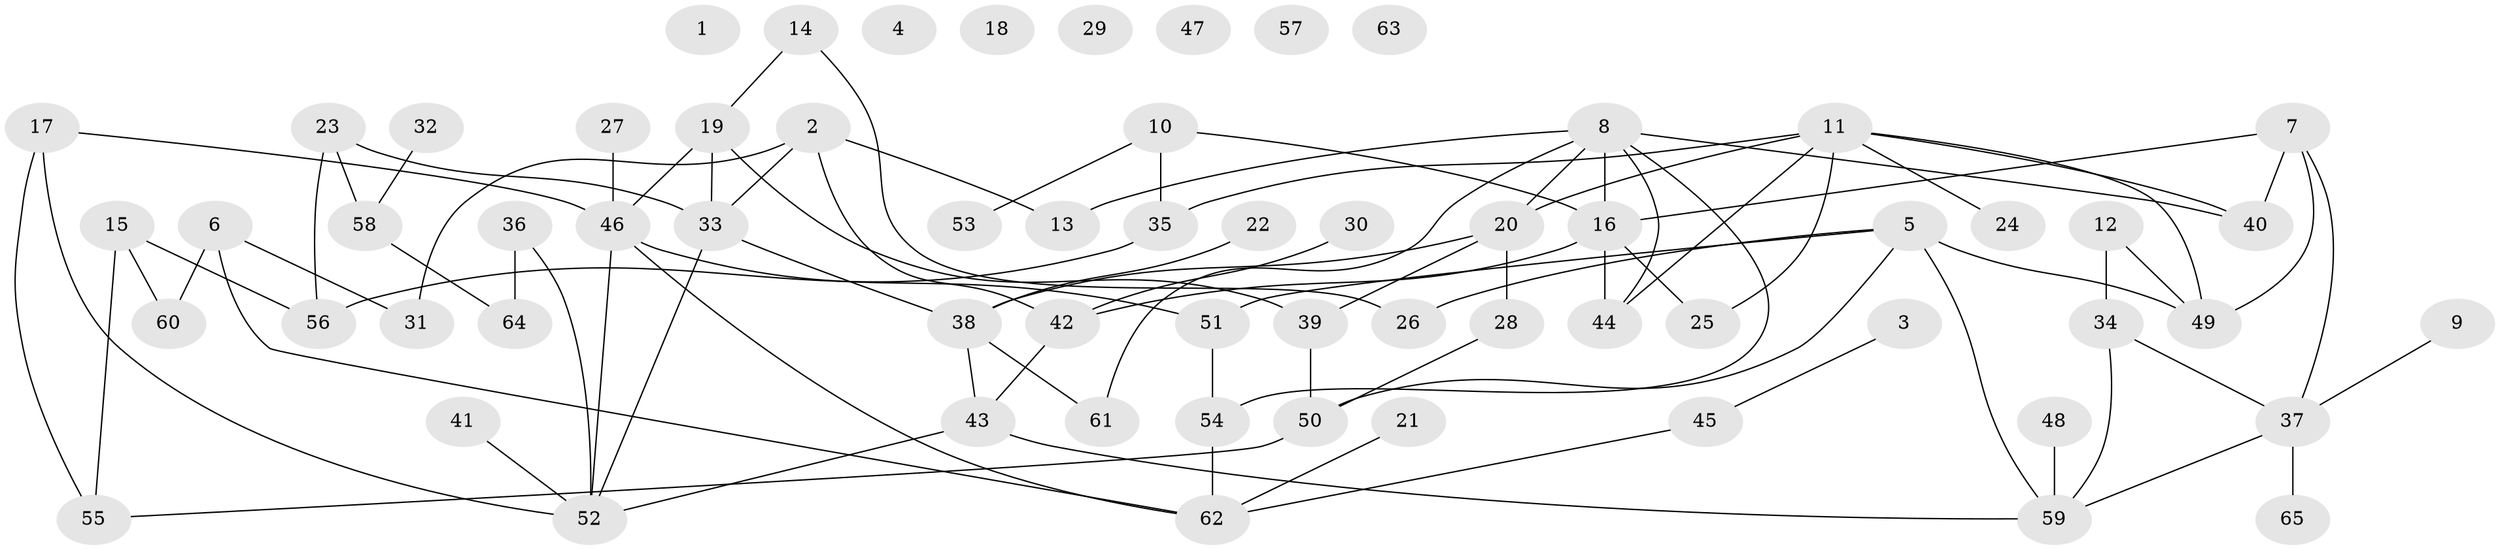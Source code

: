 // Generated by graph-tools (version 1.1) at 2025/00/03/09/25 03:00:46]
// undirected, 65 vertices, 88 edges
graph export_dot {
graph [start="1"]
  node [color=gray90,style=filled];
  1;
  2;
  3;
  4;
  5;
  6;
  7;
  8;
  9;
  10;
  11;
  12;
  13;
  14;
  15;
  16;
  17;
  18;
  19;
  20;
  21;
  22;
  23;
  24;
  25;
  26;
  27;
  28;
  29;
  30;
  31;
  32;
  33;
  34;
  35;
  36;
  37;
  38;
  39;
  40;
  41;
  42;
  43;
  44;
  45;
  46;
  47;
  48;
  49;
  50;
  51;
  52;
  53;
  54;
  55;
  56;
  57;
  58;
  59;
  60;
  61;
  62;
  63;
  64;
  65;
  2 -- 13;
  2 -- 31;
  2 -- 33;
  2 -- 42;
  3 -- 45;
  5 -- 26;
  5 -- 49;
  5 -- 50;
  5 -- 51;
  5 -- 59;
  6 -- 31;
  6 -- 60;
  6 -- 62;
  7 -- 16;
  7 -- 37;
  7 -- 40;
  7 -- 49;
  8 -- 13;
  8 -- 16;
  8 -- 20;
  8 -- 40;
  8 -- 44;
  8 -- 54;
  8 -- 61;
  9 -- 37;
  10 -- 16;
  10 -- 35;
  10 -- 53;
  11 -- 20;
  11 -- 24;
  11 -- 25;
  11 -- 35;
  11 -- 40;
  11 -- 44;
  11 -- 49;
  12 -- 34;
  12 -- 49;
  14 -- 19;
  14 -- 26;
  15 -- 55;
  15 -- 56;
  15 -- 60;
  16 -- 25;
  16 -- 42;
  16 -- 44;
  17 -- 46;
  17 -- 52;
  17 -- 55;
  19 -- 33;
  19 -- 39;
  19 -- 46;
  20 -- 28;
  20 -- 38;
  20 -- 39;
  21 -- 62;
  22 -- 38;
  23 -- 33;
  23 -- 56;
  23 -- 58;
  27 -- 46;
  28 -- 50;
  30 -- 42;
  32 -- 58;
  33 -- 38;
  33 -- 52;
  34 -- 37;
  34 -- 59;
  35 -- 56;
  36 -- 52;
  36 -- 64;
  37 -- 59;
  37 -- 65;
  38 -- 43;
  38 -- 61;
  39 -- 50;
  41 -- 52;
  42 -- 43;
  43 -- 52;
  43 -- 59;
  45 -- 62;
  46 -- 51;
  46 -- 52;
  46 -- 62;
  48 -- 59;
  50 -- 55;
  51 -- 54;
  54 -- 62;
  58 -- 64;
}
